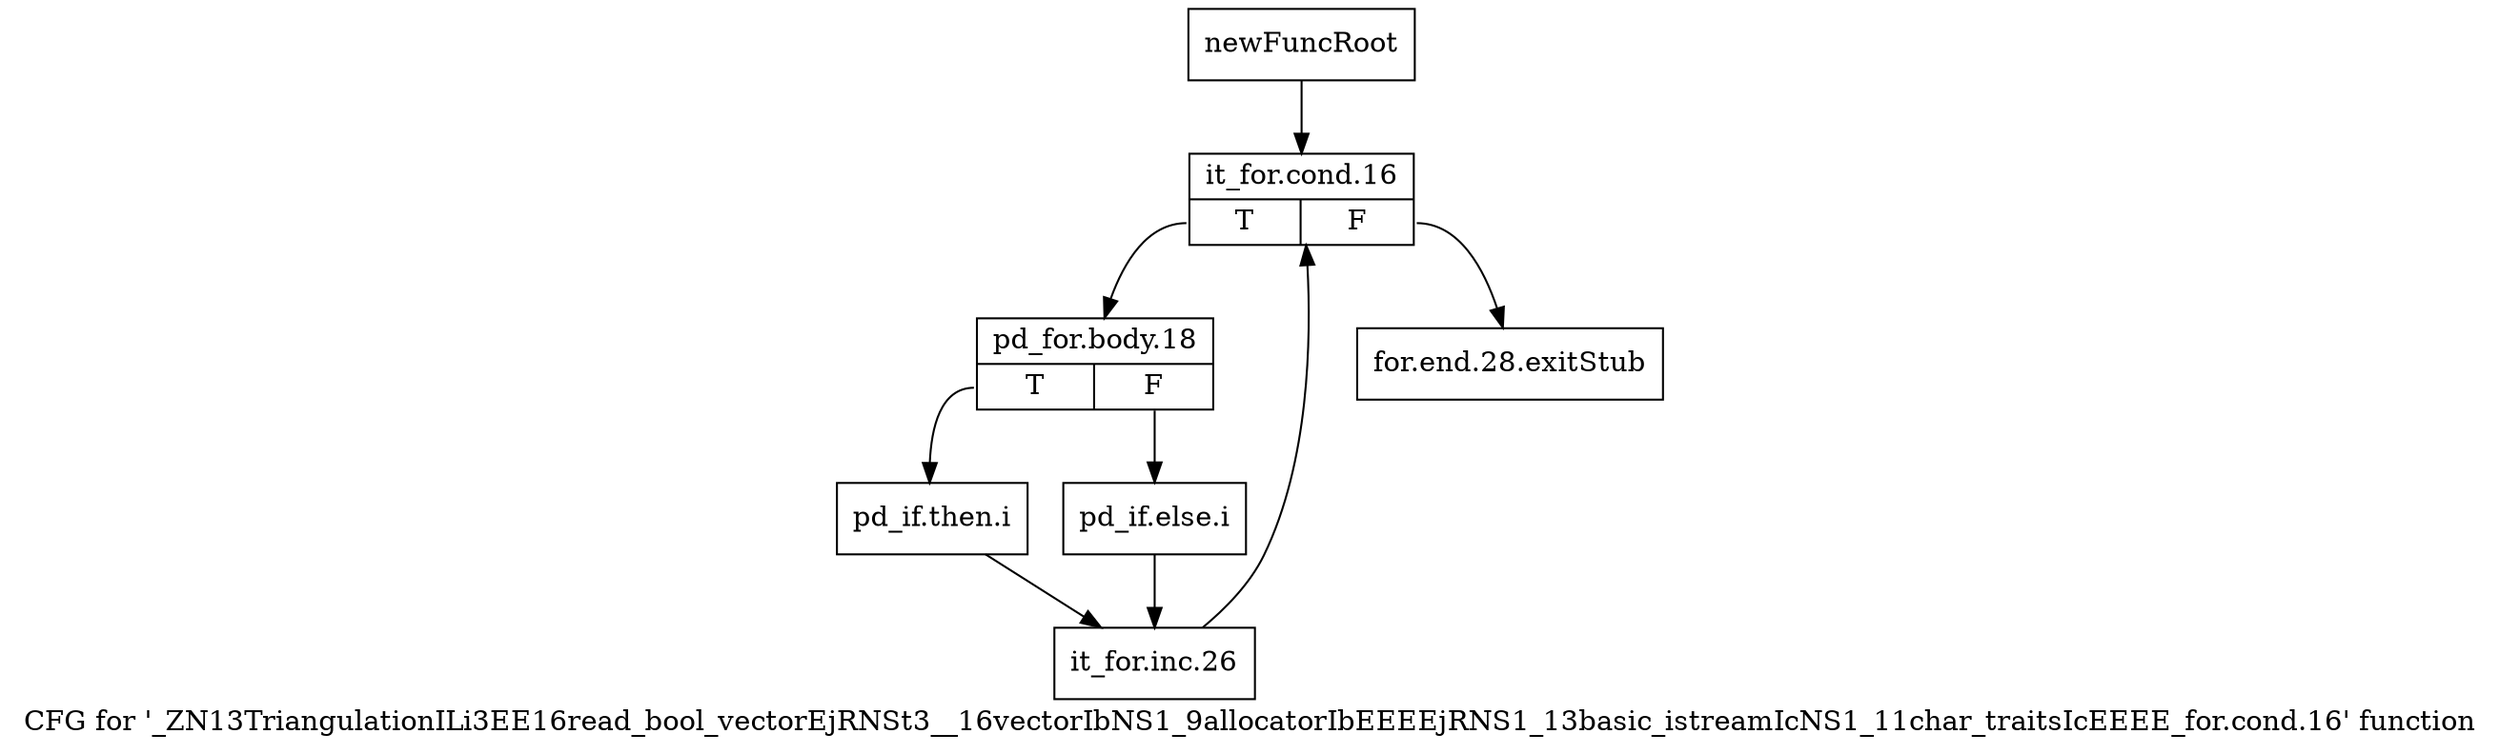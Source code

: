 digraph "CFG for '_ZN13TriangulationILi3EE16read_bool_vectorEjRNSt3__16vectorIbNS1_9allocatorIbEEEEjRNS1_13basic_istreamIcNS1_11char_traitsIcEEEE_for.cond.16' function" {
	label="CFG for '_ZN13TriangulationILi3EE16read_bool_vectorEjRNSt3__16vectorIbNS1_9allocatorIbEEEEjRNS1_13basic_istreamIcNS1_11char_traitsIcEEEE_for.cond.16' function";

	Node0x98978c0 [shape=record,label="{newFuncRoot}"];
	Node0x98978c0 -> Node0x9897960;
	Node0x9897910 [shape=record,label="{for.end.28.exitStub}"];
	Node0x9897960 [shape=record,label="{it_for.cond.16|{<s0>T|<s1>F}}"];
	Node0x9897960:s0 -> Node0x98979b0;
	Node0x9897960:s1 -> Node0x9897910;
	Node0x98979b0 [shape=record,label="{pd_for.body.18|{<s0>T|<s1>F}}"];
	Node0x98979b0:s0 -> Node0x9897a50;
	Node0x98979b0:s1 -> Node0x9897a00;
	Node0x9897a00 [shape=record,label="{pd_if.else.i}"];
	Node0x9897a00 -> Node0x9897aa0;
	Node0x9897a50 [shape=record,label="{pd_if.then.i}"];
	Node0x9897a50 -> Node0x9897aa0;
	Node0x9897aa0 [shape=record,label="{it_for.inc.26}"];
	Node0x9897aa0 -> Node0x9897960;
}
